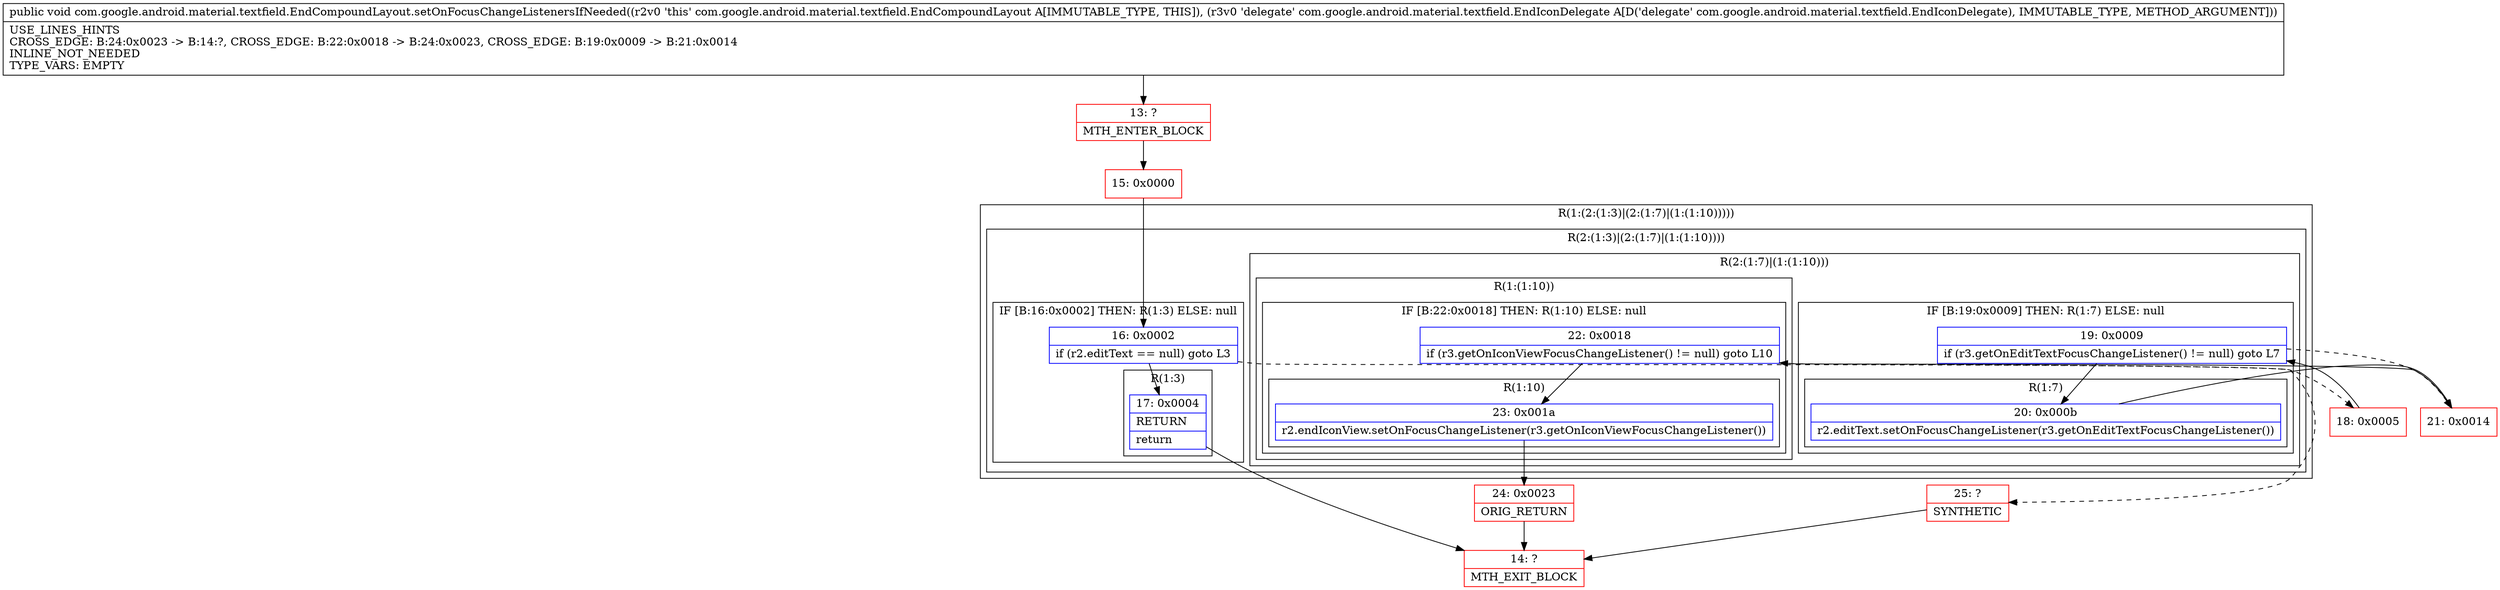 digraph "CFG forcom.google.android.material.textfield.EndCompoundLayout.setOnFocusChangeListenersIfNeeded(Lcom\/google\/android\/material\/textfield\/EndIconDelegate;)V" {
subgraph cluster_Region_1321878600 {
label = "R(1:(2:(1:3)|(2:(1:7)|(1:(1:10)))))";
node [shape=record,color=blue];
subgraph cluster_Region_54128268 {
label = "R(2:(1:3)|(2:(1:7)|(1:(1:10))))";
node [shape=record,color=blue];
subgraph cluster_IfRegion_2138561414 {
label = "IF [B:16:0x0002] THEN: R(1:3) ELSE: null";
node [shape=record,color=blue];
Node_16 [shape=record,label="{16\:\ 0x0002|if (r2.editText == null) goto L3\l}"];
subgraph cluster_Region_1299038085 {
label = "R(1:3)";
node [shape=record,color=blue];
Node_17 [shape=record,label="{17\:\ 0x0004|RETURN\l|return\l}"];
}
}
subgraph cluster_Region_1369004644 {
label = "R(2:(1:7)|(1:(1:10)))";
node [shape=record,color=blue];
subgraph cluster_IfRegion_496538453 {
label = "IF [B:19:0x0009] THEN: R(1:7) ELSE: null";
node [shape=record,color=blue];
Node_19 [shape=record,label="{19\:\ 0x0009|if (r3.getOnEditTextFocusChangeListener() != null) goto L7\l}"];
subgraph cluster_Region_1559416971 {
label = "R(1:7)";
node [shape=record,color=blue];
Node_20 [shape=record,label="{20\:\ 0x000b|r2.editText.setOnFocusChangeListener(r3.getOnEditTextFocusChangeListener())\l}"];
}
}
subgraph cluster_Region_2084818183 {
label = "R(1:(1:10))";
node [shape=record,color=blue];
subgraph cluster_IfRegion_1737679505 {
label = "IF [B:22:0x0018] THEN: R(1:10) ELSE: null";
node [shape=record,color=blue];
Node_22 [shape=record,label="{22\:\ 0x0018|if (r3.getOnIconViewFocusChangeListener() != null) goto L10\l}"];
subgraph cluster_Region_1045026573 {
label = "R(1:10)";
node [shape=record,color=blue];
Node_23 [shape=record,label="{23\:\ 0x001a|r2.endIconView.setOnFocusChangeListener(r3.getOnIconViewFocusChangeListener())\l}"];
}
}
}
}
}
}
Node_13 [shape=record,color=red,label="{13\:\ ?|MTH_ENTER_BLOCK\l}"];
Node_15 [shape=record,color=red,label="{15\:\ 0x0000}"];
Node_14 [shape=record,color=red,label="{14\:\ ?|MTH_EXIT_BLOCK\l}"];
Node_18 [shape=record,color=red,label="{18\:\ 0x0005}"];
Node_21 [shape=record,color=red,label="{21\:\ 0x0014}"];
Node_24 [shape=record,color=red,label="{24\:\ 0x0023|ORIG_RETURN\l}"];
Node_25 [shape=record,color=red,label="{25\:\ ?|SYNTHETIC\l}"];
MethodNode[shape=record,label="{public void com.google.android.material.textfield.EndCompoundLayout.setOnFocusChangeListenersIfNeeded((r2v0 'this' com.google.android.material.textfield.EndCompoundLayout A[IMMUTABLE_TYPE, THIS]), (r3v0 'delegate' com.google.android.material.textfield.EndIconDelegate A[D('delegate' com.google.android.material.textfield.EndIconDelegate), IMMUTABLE_TYPE, METHOD_ARGUMENT]))  | USE_LINES_HINTS\lCROSS_EDGE: B:24:0x0023 \-\> B:14:?, CROSS_EDGE: B:22:0x0018 \-\> B:24:0x0023, CROSS_EDGE: B:19:0x0009 \-\> B:21:0x0014\lINLINE_NOT_NEEDED\lTYPE_VARS: EMPTY\l}"];
MethodNode -> Node_13;Node_16 -> Node_17;
Node_16 -> Node_18[style=dashed];
Node_17 -> Node_14;
Node_19 -> Node_20;
Node_19 -> Node_21[style=dashed];
Node_20 -> Node_21;
Node_22 -> Node_23;
Node_22 -> Node_25[style=dashed];
Node_23 -> Node_24;
Node_13 -> Node_15;
Node_15 -> Node_16;
Node_18 -> Node_19;
Node_21 -> Node_22;
Node_24 -> Node_14;
Node_25 -> Node_14;
}


